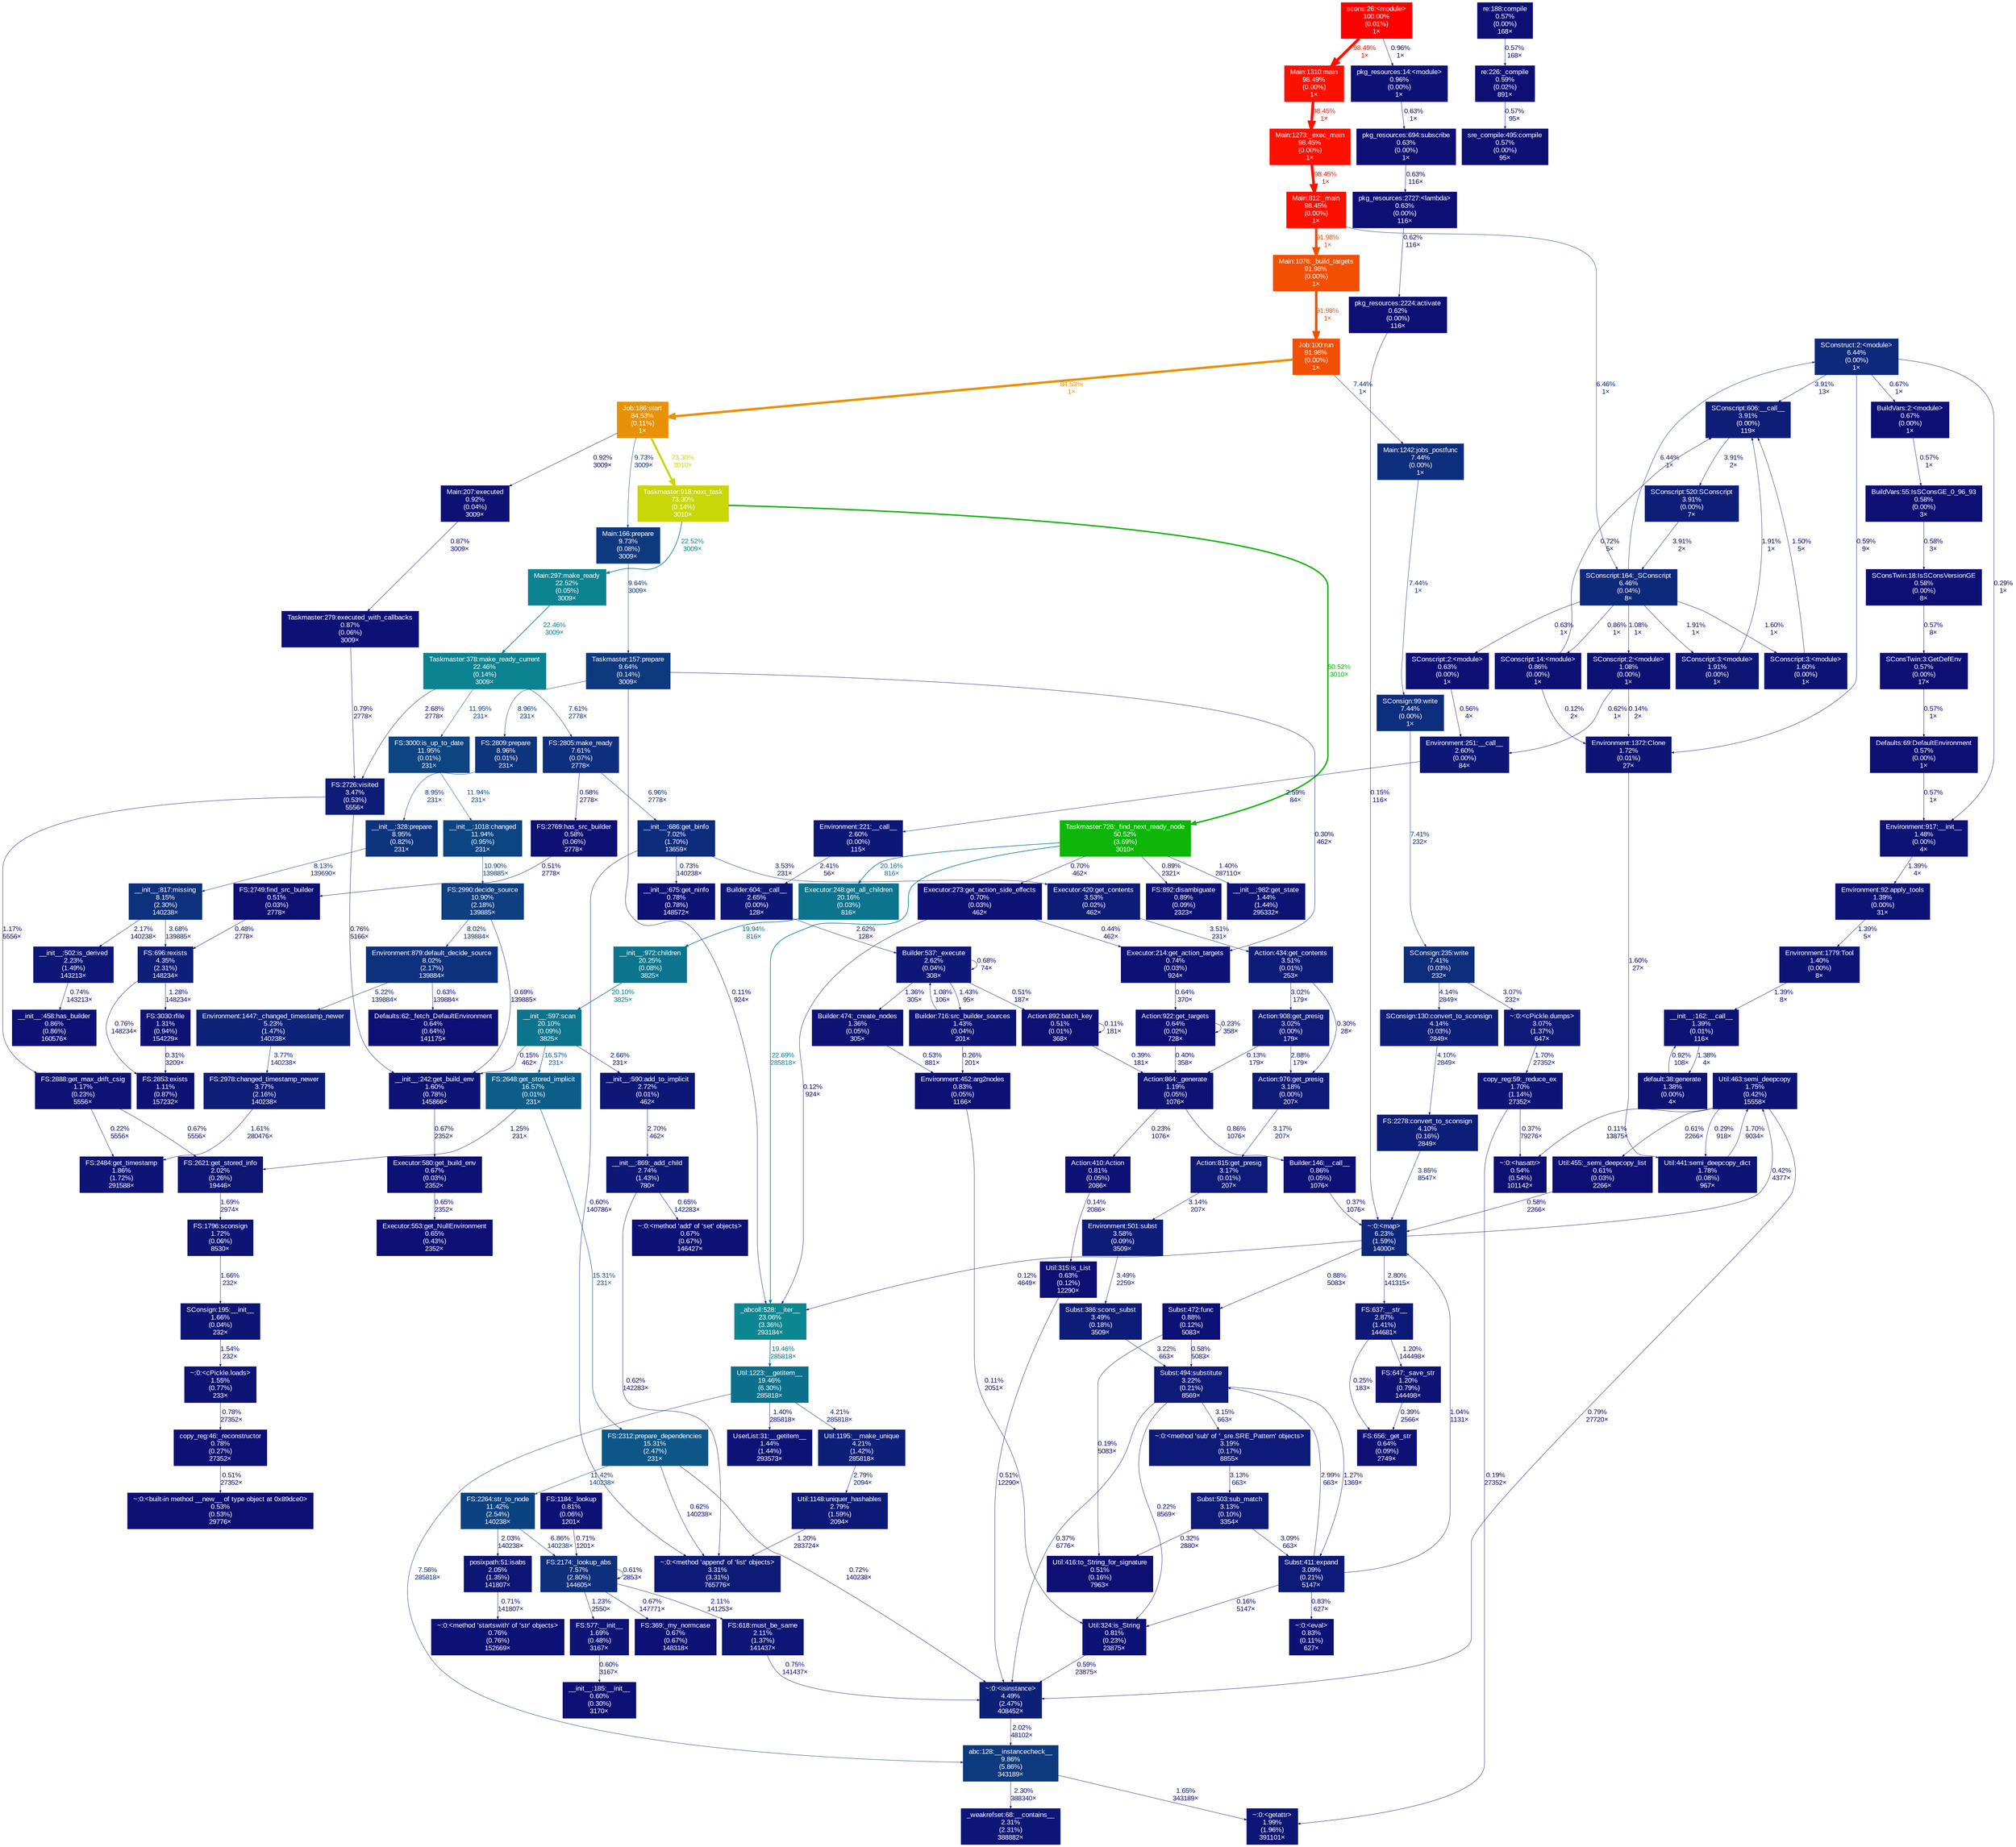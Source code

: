 digraph {
	graph [ranksep=0.25, fontname=Arial, nodesep=0.125];
	node [fontname=Arial, style=filled, height=0, width=0, shape=box, fontcolor=white];
	edge [fontname=Arial];
	0 [color="#0d2f7c", fontcolor="#ffffff", fontsize="10.00", label="FS:2174:_lookup_abs\n7.57%\n(2.80%)\n144605×"];
	0 -> 0 [color="#0d0f74", label="0.61%\n2853×", arrowsize="0.35", fontsize="10.00", fontcolor="#0d0f74", labeldistance="0.50", penwidth="0.50"];
	0 -> 335 [color="#0d1074", label="0.67%\n147771×", arrowsize="0.35", fontsize="10.00", fontcolor="#0d1074", labeldistance="0.50", penwidth="0.50"];
	0 -> 785 [color="#0d1274", label="1.23%\n2550×", arrowsize="0.35", fontsize="10.00", fontcolor="#0d1274", labeldistance="0.50", penwidth="0.50"];
	0 -> 414 [color="#0d1675", label="2.11%\n141253×", arrowsize="0.35", fontsize="10.00", fontcolor="#0d1675", labeldistance="0.50", penwidth="0.50"];
	1 [color="#0d1074", fontcolor="#ffffff", fontsize="10.00", label="FS:1184:_lookup\n0.81%\n(0.06%)\n1201×"];
	1 -> 0 [color="#0d1074", label="0.71%\n1201×", arrowsize="0.35", fontsize="10.00", fontcolor="#0d1074", labeldistance="0.50", penwidth="0.50"];
	2 [color="#0d4281", fontcolor="#ffffff", fontsize="10.00", label="FS:2264:str_to_node\n11.42%\n(2.54%)\n140238×"];
	2 -> 0 [color="#0d2b7c", label="6.86%\n140238×", arrowsize="0.35", fontsize="10.00", fontcolor="#0d2b7c", labeldistance="0.50", penwidth="0.50"];
	2 -> 1542 [color="#0d1575", label="2.03%\n140238×", arrowsize="0.35", fontsize="10.00", fontcolor="#0d1575", labeldistance="0.50", penwidth="0.50"];
	4 [color="#0db609", fontcolor="#ffffff", fontsize="10.00", label="Taskmaster:726:_find_next_ready_node\n50.52%\n(3.69%)\n3010×"];
	4 -> 291 [color="#0d1074", label="0.89%\n2321×", arrowsize="0.35", fontsize="10.00", fontcolor="#0d1074", labeldistance="0.50", penwidth="0.50"];
	4 -> 453 [color="#0d1074", label="0.70%\n462×", arrowsize="0.35", fontsize="10.00", fontcolor="#0d1074", labeldistance="0.50", penwidth="0.50"];
	4 -> 862 [color="#0d1375", label="1.40%\n287110×", arrowsize="0.35", fontsize="10.00", fontcolor="#0d1375", labeldistance="0.50", penwidth="0.50"];
	4 -> 891 [color="#0c748d", label="20.16%\n816×", arrowsize="0.45", fontsize="10.00", fontcolor="#0c748d", labeldistance="0.81", penwidth="0.81"];
	4 -> 922 [color="#0c8490", label="22.69%\n285818×", arrowsize="0.48", fontsize="10.00", fontcolor="#0c8490", labeldistance="0.91", penwidth="0.91"];
	14 [color="#0d0f73", fontcolor="#ffffff", fontsize="10.00", label="Action:892:batch_key\n0.51%\n(0.01%)\n368×"];
	14 -> 756 [color="#0d0e73", label="0.39%\n181×", arrowsize="0.35", fontsize="10.00", fontcolor="#0d0e73", labeldistance="0.50", penwidth="0.50"];
	14 -> 14 [color="#0d0d73", label="0.11%\n181×", arrowsize="0.35", fontsize="10.00", fontcolor="#0d0d73", labeldistance="0.50", penwidth="0.50"];
	15 [color="#0d1876", fontcolor="#ffffff", fontsize="10.00", label="Builder:537:_execute\n2.62%\n(0.04%)\n308×"];
	15 -> 14 [color="#0d0f73", label="0.51%\n187×", arrowsize="0.35", fontsize="10.00", fontcolor="#0d0f73", labeldistance="0.50", penwidth="0.50"];
	15 -> 15 [color="#0d1074", label="0.68%\n74×", arrowsize="0.35", fontsize="10.00", fontcolor="#0d1074", labeldistance="0.50", penwidth="0.50"];
	15 -> 17 [color="#0d1274", label="1.36%\n305×", arrowsize="0.35", fontsize="10.00", fontcolor="#0d1274", labeldistance="0.50", penwidth="0.50"];
	15 -> 207 [color="#0d1375", label="1.43%\n95×", arrowsize="0.35", fontsize="10.00", fontcolor="#0d1375", labeldistance="0.50", penwidth="0.50"];
	17 [color="#0d1274", fontcolor="#ffffff", fontsize="10.00", label="Builder:474:_create_nodes\n1.36%\n(0.05%)\n305×"];
	17 -> 221 [color="#0d0f73", label="0.53%\n881×", arrowsize="0.35", fontsize="10.00", fontcolor="#0d0f73", labeldistance="0.50", penwidth="0.50"];
	78 [color="#fd1000", fontcolor="#ffffff", fontsize="10.00", label="Main:812:_main\n98.45%\n(0.00%)\n1×"];
	78 -> 544 [color="#f34f02", label="91.98%\n1×", arrowsize="0.96", fontsize="10.00", fontcolor="#f34f02", labeldistance="3.68", penwidth="3.68"];
	78 -> 176 [color="#0d297b", label="6.46%\n1×", arrowsize="0.35", fontsize="10.00", fontcolor="#0d297b", labeldistance="0.50", penwidth="0.50"];
	95 [color="#0d1475", fontcolor="#ffffff", fontsize="10.00", label="Util:463:semi_deepcopy\n1.75%\n(0.42%)\n15558×"];
	95 -> 1348 [color="#0d0d73", label="0.11%\n13875×", arrowsize="0.35", fontsize="10.00", fontcolor="#0d0d73", labeldistance="0.50", penwidth="0.50"];
	95 -> 584 [color="#0d0f74", label="0.61%\n2266×", arrowsize="0.35", fontsize="10.00", fontcolor="#0d0f74", labeldistance="0.50", penwidth="0.50"];
	95 -> 1005 [color="#0d0e73", label="0.29%\n918×", arrowsize="0.35", fontsize="10.00", fontcolor="#0d0e73", labeldistance="0.50", penwidth="0.50"];
	95 -> 411 [color="#0d1074", label="0.79%\n27720×", arrowsize="0.35", fontsize="10.00", fontcolor="#0d1074", labeldistance="0.50", penwidth="0.50"];
	119 [color="#0d297b", fontcolor="#ffffff", fontsize="10.00", label="SConstruct:2:<module>\n6.44%\n(0.00%)\n1×"];
	119 -> 526 [color="#0d0f74", label="0.67%\n1×", arrowsize="0.35", fontsize="10.00", fontcolor="#0d0f74", labeldistance="0.50", penwidth="0.50"];
	119 -> 201 [color="#0d0f73", label="0.59%\n9×", arrowsize="0.35", fontsize="10.00", fontcolor="#0d0f73", labeldistance="0.50", penwidth="0.50"];
	119 -> 524 [color="#0d0e73", label="0.29%\n1×", arrowsize="0.35", fontsize="10.00", fontcolor="#0d0e73", labeldistance="0.50", penwidth="0.50"];
	119 -> 499 [color="#0d1d78", label="3.91%\n13×", arrowsize="0.35", fontsize="10.00", fontcolor="#0d1d78", labeldistance="0.50", penwidth="0.50"];
	122 [color="#fd1000", fontcolor="#ffffff", fontsize="10.00", label="Main:1310:main\n98.49%\n(0.00%)\n1×"];
	122 -> 436 [color="#fd1000", label="98.45%\n1×", arrowsize="0.99", fontsize="10.00", fontcolor="#fd1000", labeldistance="3.94", penwidth="3.94"];
	134 [color="#0d2c7c", fontcolor="#ffffff", fontsize="10.00", label="__init__:686:get_binfo\n7.02%\n(1.70%)\n13659×"];
	134 -> 333 [color="#0d1074", label="0.73%\n140238×", arrowsize="0.35", fontsize="10.00", fontcolor="#0d1074", labeldistance="0.50", penwidth="0.50"];
	134 -> 817 [color="#0d1c77", label="3.53%\n231×", arrowsize="0.35", fontsize="10.00", fontcolor="#0d1c77", labeldistance="0.50", penwidth="0.50"];
	134 -> 1620 [color="#0d0f74", label="0.60%\n140786×", arrowsize="0.35", fontsize="10.00", fontcolor="#0d0f74", labeldistance="0.50", penwidth="0.50"];
	136 [color="#0d0f73", fontcolor="#ffffff", fontsize="10.00", label="sre_compile:495:compile\n0.57%\n(0.00%)\n95×"];
	141 [color="#0d1375", fontcolor="#ffffff", fontsize="10.00", label="SConscript:3:<module>\n1.60%\n(0.00%)\n1×"];
	141 -> 499 [color="#0d1375", label="1.50%\n5×", arrowsize="0.35", fontsize="10.00", fontcolor="#0d1375", labeldistance="0.50", penwidth="0.50"];
	162 [color="#0d1d78", fontcolor="#ffffff", fontsize="10.00", label="SConscript:520:SConscript\n3.91%\n(0.00%)\n7×"];
	162 -> 176 [color="#0d1d78", label="3.91%\n2×", arrowsize="0.35", fontsize="10.00", fontcolor="#0d1d78", labeldistance="0.50", penwidth="0.50"];
	164 [color="#0d1375", fontcolor="#ffffff", fontsize="10.00", label="__init__:162:__call__\n1.39%\n(0.01%)\n116×"];
	164 -> 495 [color="#0d1275", label="1.38%\n4×", arrowsize="0.35", fontsize="10.00", fontcolor="#0d1275", labeldistance="0.50", penwidth="0.50"];
	176 [color="#0d297b", fontcolor="#ffffff", fontsize="10.00", label="SConscript:164:_SConscript\n6.46%\n(0.04%)\n8×"];
	176 -> 141 [color="#0d1375", label="1.60%\n1×", arrowsize="0.35", fontsize="10.00", fontcolor="#0d1375", labeldistance="0.50", penwidth="0.50"];
	176 -> 278 [color="#0d1174", label="1.08%\n1×", arrowsize="0.35", fontsize="10.00", fontcolor="#0d1174", labeldistance="0.50", penwidth="0.50"];
	176 -> 502 [color="#0d1074", label="0.86%\n1×", arrowsize="0.35", fontsize="10.00", fontcolor="#0d1074", labeldistance="0.50", penwidth="0.50"];
	176 -> 508 [color="#0d1575", label="1.91%\n1×", arrowsize="0.35", fontsize="10.00", fontcolor="#0d1575", labeldistance="0.50", penwidth="0.50"];
	176 -> 119 [color="#0d297b", label="6.44%\n1×", arrowsize="0.35", fontsize="10.00", fontcolor="#0d297b", labeldistance="0.50", penwidth="0.50"];
	176 -> 506 [color="#0d0f74", label="0.63%\n1×", arrowsize="0.35", fontsize="10.00", fontcolor="#0d0f74", labeldistance="0.50", penwidth="0.50"];
	189 [color="#0d1074", fontcolor="#ffffff", fontsize="10.00", label="__init__:458:has_builder\n0.86%\n(0.86%)\n160576×"];
	192 [color="#0c8390", fontcolor="#ffffff", fontsize="10.00", label="Taskmaster:378:make_ready_current\n22.46%\n(0.14%)\n3009×"];
	192 -> 193 [color="#0d1876", label="2.68%\n2778×", arrowsize="0.35", fontsize="10.00", fontcolor="#0d1876", labeldistance="0.50", penwidth="0.50"];
	192 -> 803 [color="#0d2f7d", label="7.61%\n2778×", arrowsize="0.35", fontsize="10.00", fontcolor="#0d2f7d", labeldistance="0.50", penwidth="0.50"];
	192 -> 916 [color="#0d4582", label="11.95%\n231×", arrowsize="0.35", fontsize="10.00", fontcolor="#0d4582", labeldistance="0.50", penwidth="0.50"];
	193 [color="#0d1c77", fontcolor="#ffffff", fontsize="10.00", label="FS:2726:visited\n3.47%\n(0.53%)\n5556×"];
	193 -> 680 [color="#0d1274", label="1.17%\n5556×", arrowsize="0.35", fontsize="10.00", fontcolor="#0d1274", labeldistance="0.50", penwidth="0.50"];
	193 -> 242 [color="#0d1074", label="0.76%\n5166×", arrowsize="0.35", fontsize="10.00", fontcolor="#0d1074", labeldistance="0.50", penwidth="0.50"];
	194 [color="#0c748d", fontcolor="#ffffff", fontsize="10.00", label="__init__:597:scan\n20.10%\n(0.09%)\n3825×"];
	194 -> 929 [color="#0d1876", label="2.66%\n231×", arrowsize="0.35", fontsize="10.00", fontcolor="#0d1876", labeldistance="0.50", penwidth="0.50"];
	194 -> 242 [color="#0d0d73", label="0.15%\n462×", arrowsize="0.35", fontsize="10.00", fontcolor="#0d0d73", labeldistance="0.50", penwidth="0.50"];
	194 -> 734 [color="#0c5e88", label="16.57%\n231×", arrowsize="0.41", fontsize="10.00", fontcolor="#0c5e88", labeldistance="0.66", penwidth="0.66"];
	195 [color="#0d1676", fontcolor="#ffffff", fontsize="10.00", label="__init__:502:is_derived\n2.23%\n(1.49%)\n143213×"];
	195 -> 189 [color="#0d1074", label="0.74%\n143213×", arrowsize="0.35", fontsize="10.00", fontcolor="#0d1074", labeldistance="0.50", penwidth="0.50"];
	196 [color="#0d4582", fontcolor="#ffffff", fontsize="10.00", label="__init__:1018:changed\n11.94%\n(0.95%)\n231×"];
	196 -> 280 [color="#0d3f81", label="10.90%\n139885×", arrowsize="0.35", fontsize="10.00", fontcolor="#0d3f81", labeldistance="0.50", penwidth="0.50"];
	197 [color="#0d1174", fontcolor="#ffffff", fontsize="10.00", label="Main:207:executed\n0.92%\n(0.04%)\n3009×"];
	197 -> 814 [color="#0d1074", label="0.87%\n3009×", arrowsize="0.35", fontsize="10.00", fontcolor="#0d1074", labeldistance="0.50", penwidth="0.50"];
	201 [color="#0d1475", fontcolor="#ffffff", fontsize="10.00", label="Environment:1372:Clone\n1.72%\n(0.01%)\n27×"];
	201 -> 1005 [color="#0d1375", label="1.60%\n27×", arrowsize="0.35", fontsize="10.00", fontcolor="#0d1375", labeldistance="0.50", penwidth="0.50"];
	207 [color="#0d1375", fontcolor="#ffffff", fontsize="10.00", label="Builder:716:src_builder_sources\n1.43%\n(0.04%)\n201×"];
	207 -> 221 [color="#0d0e73", label="0.26%\n201×", arrowsize="0.35", fontsize="10.00", fontcolor="#0d0e73", labeldistance="0.50", penwidth="0.50"];
	207 -> 15 [color="#0d1174", label="1.08%\n106×", arrowsize="0.35", fontsize="10.00", fontcolor="#0d1174", labeldistance="0.50", penwidth="0.50"];
	208 [color="#0c758d", fontcolor="#ffffff", fontsize="10.00", label="__init__:972:children\n20.25%\n(0.08%)\n3825×"];
	208 -> 194 [color="#0c748d", label="20.10%\n3825×", arrowsize="0.45", fontsize="10.00", fontcolor="#0c748d", labeldistance="0.80", penwidth="0.80"];
	211 [color="#0d287b", fontcolor="#ffffff", fontsize="10.00", label="~:0:<map>\n6.23%\n(1.59%)\n14000×"];
	211 -> 922 [color="#0d0d73", label="0.12%\n4649×", arrowsize="0.35", fontsize="10.00", fontcolor="#0d0d73", labeldistance="0.50", penwidth="0.50"];
	211 -> 1178 [color="#0d1074", label="0.88%\n5083×", arrowsize="0.35", fontsize="10.00", fontcolor="#0d1074", labeldistance="0.50", penwidth="0.50"];
	211 -> 95 [color="#0d0e73", label="0.42%\n4377×", arrowsize="0.35", fontsize="10.00", fontcolor="#0d0e73", labeldistance="0.50", penwidth="0.50"];
	211 -> 608 [color="#0d1976", label="2.80%\n141315×", arrowsize="0.35", fontsize="10.00", fontcolor="#0d1976", labeldistance="0.50", penwidth="0.50"];
	221 [color="#0d1074", fontcolor="#ffffff", fontsize="10.00", label="Environment:452:arg2nodes\n0.83%\n(0.05%)\n1166×"];
	221 -> 421 [color="#0d0d73", label="0.11%\n2051×", arrowsize="0.35", fontsize="10.00", fontcolor="#0d0d73", labeldistance="0.50", penwidth="0.50"];
	234 [color="#0d1c77", fontcolor="#ffffff", fontsize="10.00", label="Environment:501:subst\n3.58%\n(0.09%)\n3509×"];
	234 -> 273 [color="#0d1c77", label="3.49%\n2259×", arrowsize="0.35", fontsize="10.00", fontcolor="#0d1c77", labeldistance="0.50", penwidth="0.50"];
	238 [color="#0d1174", fontcolor="#ffffff", fontsize="10.00", label="pkg_resources:14:<module>\n0.96%\n(0.00%)\n1×"];
	238 -> 480 [color="#0d0f74", label="0.63%\n1×", arrowsize="0.35", fontsize="10.00", fontcolor="#0d0f74", labeldistance="0.50", penwidth="0.50"];
	241 [color="#c9d706", fontcolor="#ffffff", fontsize="10.00", label="Taskmaster:918:next_task\n73.30%\n(0.14%)\n3010×"];
	241 -> 4 [color="#0db609", label="50.52%\n3010×", arrowsize="0.71", fontsize="10.00", fontcolor="#0db609", labeldistance="2.02", penwidth="2.02"];
	241 -> 1485 [color="#0c8390", label="22.52%\n3009×", arrowsize="0.47", fontsize="10.00", fontcolor="#0c8390", labeldistance="0.90", penwidth="0.90"];
	242 [color="#0d1375", fontcolor="#ffffff", fontsize="10.00", label="__init__:242:get_build_env\n1.60%\n(0.78%)\n145866×"];
	242 -> 787 [color="#0d1074", label="0.67%\n2352×", arrowsize="0.35", fontsize="10.00", fontcolor="#0d1074", labeldistance="0.50", penwidth="0.50"];
	243 [color="#0d397f", fontcolor="#ffffff", fontsize="10.00", label="Taskmaster:157:prepare\n9.64%\n(0.14%)\n3009×"];
	243 -> 842 [color="#0d357e", label="8.96%\n231×", arrowsize="0.35", fontsize="10.00", fontcolor="#0d357e", labeldistance="0.50", penwidth="0.50"];
	243 -> 976 [color="#0d0e73", label="0.30%\n462×", arrowsize="0.35", fontsize="10.00", fontcolor="#0d0e73", labeldistance="0.50", penwidth="0.50"];
	243 -> 922 [color="#0d0d73", label="0.11%\n924×", arrowsize="0.35", fontsize="10.00", fontcolor="#0d0d73", labeldistance="0.50", penwidth="0.50"];
	249 [color="#0d1c77", fontcolor="#ffffff", fontsize="10.00", label="Action:434:get_contents\n3.51%\n(0.01%)\n253×"];
	249 -> 845 [color="#0d1a77", label="3.02%\n179×", arrowsize="0.35", fontsize="10.00", fontcolor="#0d1a77", labeldistance="0.50", penwidth="0.50"];
	249 -> 1159 [color="#0d0e73", label="0.30%\n28×", arrowsize="0.35", fontsize="10.00", fontcolor="#0d0e73", labeldistance="0.50", penwidth="0.50"];
	273 [color="#0d1c77", fontcolor="#ffffff", fontsize="10.00", label="Subst:386:scons_subst\n3.49%\n(0.18%)\n3509×"];
	273 -> 437 [color="#0d1a77", label="3.22%\n663×", arrowsize="0.35", fontsize="10.00", fontcolor="#0d1a77", labeldistance="0.50", penwidth="0.50"];
	278 [color="#0d1174", fontcolor="#ffffff", fontsize="10.00", label="SConscript:2:<module>\n1.08%\n(0.00%)\n1×"];
	278 -> 201 [color="#0d0d73", label="0.14%\n2×", arrowsize="0.35", fontsize="10.00", fontcolor="#0d0d73", labeldistance="0.50", penwidth="0.50"];
	278 -> 758 [color="#0d0f74", label="0.62%\n1×", arrowsize="0.35", fontsize="10.00", fontcolor="#0d0f74", labeldistance="0.50", penwidth="0.50"];
	280 [color="#0d3f81", fontcolor="#ffffff", fontsize="10.00", label="FS:2990:decide_source\n10.90%\n(2.18%)\n139885×"];
	280 -> 242 [color="#0d1074", label="0.69%\n139885×", arrowsize="0.35", fontsize="10.00", fontcolor="#0d1074", labeldistance="0.50", penwidth="0.50"];
	280 -> 1466 [color="#0d317d", label="8.02%\n139884×", arrowsize="0.35", fontsize="10.00", fontcolor="#0d317d", labeldistance="0.50", penwidth="0.50"];
	282 [color="#ff0000", fontcolor="#ffffff", fontsize="10.00", label="scons:26:<module>\n100.00%\n(0.01%)\n1×"];
	282 -> 238 [color="#0d1174", label="0.96%\n1×", arrowsize="0.35", fontsize="10.00", fontcolor="#0d1174", labeldistance="0.50", penwidth="0.50"];
	282 -> 122 [color="#fd1000", label="98.49%\n1×", arrowsize="0.99", fontsize="10.00", fontcolor="#fd1000", labeldistance="3.94", penwidth="3.94"];
	291 [color="#0d1074", fontcolor="#ffffff", fontsize="10.00", label="FS:892:disambiguate\n0.89%\n(0.09%)\n2323×"];
	307 [color="#0d0f74", fontcolor="#ffffff", fontsize="10.00", label="__init__:185:__init__\n0.60%\n(0.30%)\n3170×"];
	317 [color="#0d0f73", fontcolor="#ffffff", fontsize="10.00", label="Util:416:to_String_for_signature\n0.51%\n(0.16%)\n7963×"];
	320 [color="#e89104", fontcolor="#ffffff", fontsize="10.00", label="Job:186:start\n84.53%\n(0.11%)\n1×"];
	320 -> 197 [color="#0d1174", label="0.92%\n3009×", arrowsize="0.35", fontsize="10.00", fontcolor="#0d1174", labeldistance="0.50", penwidth="0.50"];
	320 -> 1384 [color="#0d397f", label="9.73%\n3009×", arrowsize="0.35", fontsize="10.00", fontcolor="#0d397f", labeldistance="0.50", penwidth="0.50"];
	320 -> 241 [color="#c9d706", label="73.30%\n3010×", arrowsize="0.86", fontsize="10.00", fontcolor="#c9d706", labeldistance="2.93", penwidth="2.93"];
	333 [color="#0d1074", fontcolor="#ffffff", fontsize="10.00", label="__init__:675:get_ninfo\n0.78%\n(0.78%)\n148572×"];
	335 [color="#0d1074", fontcolor="#ffffff", fontsize="10.00", label="FS:369:_my_normcase\n0.67%\n(0.67%)\n148318×"];
	336 [color="#0d1274", fontcolor="#ffffff", fontsize="10.00", label="FS:3030:rfile\n1.31%\n(0.94%)\n154229×"];
	336 -> 1098 [color="#0d0e73", label="0.31%\n3209×", arrowsize="0.35", fontsize="10.00", fontcolor="#0d0e73", labeldistance="0.50", penwidth="0.50"];
	388 [color="#0d1375", fontcolor="#ffffff", fontsize="10.00", label="Environment:1779:Tool\n1.40%\n(0.00%)\n8×"];
	388 -> 164 [color="#0d1375", label="1.39%\n8×", arrowsize="0.35", fontsize="10.00", fontcolor="#0d1375", labeldistance="0.50", penwidth="0.50"];
	390 [color="#0d1375", fontcolor="#ffffff", fontsize="10.00", label="Environment:92:apply_tools\n1.39%\n(0.00%)\n31×"];
	390 -> 388 [color="#0d1375", label="1.39%\n5×", arrowsize="0.35", fontsize="10.00", fontcolor="#0d1375", labeldistance="0.50", penwidth="0.50"];
	411 [color="#0d2078", fontcolor="#ffffff", fontsize="10.00", label="~:0:<isinstance>\n4.49%\n(2.47%)\n408452×"];
	411 -> 621 [color="#0d1575", label="2.02%\n48102×", arrowsize="0.35", fontsize="10.00", fontcolor="#0d1575", labeldistance="0.50", penwidth="0.50"];
	414 [color="#0d1675", fontcolor="#ffffff", fontsize="10.00", label="FS:618:must_be_same\n2.11%\n(1.37%)\n141437×"];
	414 -> 411 [color="#0d1074", label="0.75%\n141437×", arrowsize="0.35", fontsize="10.00", fontcolor="#0d1074", labeldistance="0.50", penwidth="0.50"];
	417 [color="#0d0f74", fontcolor="#ffffff", fontsize="10.00", label="Util:315:is_List\n0.63%\n(0.12%)\n12290×"];
	417 -> 411 [color="#0d0f73", label="0.51%\n12290×", arrowsize="0.35", fontsize="10.00", fontcolor="#0d0f73", labeldistance="0.50", penwidth="0.50"];
	421 [color="#0d1074", fontcolor="#ffffff", fontsize="10.00", label="Util:324:is_String\n0.81%\n(0.23%)\n23875×"];
	421 -> 411 [color="#0d0f73", label="0.59%\n23875×", arrowsize="0.35", fontsize="10.00", fontcolor="#0d0f73", labeldistance="0.50", penwidth="0.50"];
	426 [color="#0d0f74", fontcolor="#ffffff", fontsize="10.00", label="re:226:_compile\n0.59%\n(0.02%)\n891×"];
	426 -> 136 [color="#0d0f73", label="0.57%\n95×", arrowsize="0.35", fontsize="10.00", fontcolor="#0d0f73", labeldistance="0.50", penwidth="0.50"];
	435 [color="#0d1475", fontcolor="#ffffff", fontsize="10.00", label="SConsign:195:__init__\n1.66%\n(0.04%)\n232×"];
	435 -> 1283 [color="#0d1375", label="1.54%\n232×", arrowsize="0.35", fontsize="10.00", fontcolor="#0d1375", labeldistance="0.50", penwidth="0.50"];
	436 [color="#fd1000", fontcolor="#ffffff", fontsize="10.00", label="Main:1273:_exec_main\n98.45%\n(0.00%)\n1×"];
	436 -> 78 [color="#fd1000", label="98.45%\n1×", arrowsize="0.99", fontsize="10.00", fontcolor="#fd1000", labeldistance="3.94", penwidth="3.94"];
	437 [color="#0d1a77", fontcolor="#ffffff", fontsize="10.00", label="Subst:494:substitute\n3.22%\n(0.21%)\n8569×"];
	437 -> 576 [color="#0d1274", label="1.27%\n1369×", arrowsize="0.35", fontsize="10.00", fontcolor="#0d1274", labeldistance="0.50", penwidth="0.50"];
	437 -> 411 [color="#0d0e73", label="0.37%\n6776×", arrowsize="0.35", fontsize="10.00", fontcolor="#0d0e73", labeldistance="0.50", penwidth="0.50"];
	437 -> 1163 [color="#0d1a77", label="3.15%\n663×", arrowsize="0.35", fontsize="10.00", fontcolor="#0d1a77", labeldistance="0.50", penwidth="0.50"];
	437 -> 421 [color="#0d0e73", label="0.22%\n8569×", arrowsize="0.35", fontsize="10.00", fontcolor="#0d0e73", labeldistance="0.50", penwidth="0.50"];
	440 [color="#0c5787", fontcolor="#ffffff", fontsize="10.00", label="FS:2312:prepare_dependencies\n15.31%\n(2.47%)\n231×"];
	440 -> 2 [color="#0d4281", label="11.42%\n140238×", arrowsize="0.35", fontsize="10.00", fontcolor="#0d4281", labeldistance="0.50", penwidth="0.50"];
	440 -> 1620 [color="#0d0f74", label="0.62%\n140238×", arrowsize="0.35", fontsize="10.00", fontcolor="#0d0f74", labeldistance="0.50", penwidth="0.50"];
	440 -> 411 [color="#0d1074", label="0.72%\n140238×", arrowsize="0.35", fontsize="10.00", fontcolor="#0d1074", labeldistance="0.50", penwidth="0.50"];
	446 [color="#0d1575", fontcolor="#ffffff", fontsize="10.00", label="FS:2621:get_stored_info\n2.02%\n(0.26%)\n19446×"];
	446 -> 1287 [color="#0d1475", label="1.69%\n2974×", arrowsize="0.35", fontsize="10.00", fontcolor="#0d1475", labeldistance="0.50", penwidth="0.50"];
	452 [color="#0d1575", fontcolor="#ffffff", fontsize="10.00", label="~:0:<getattr>\n1.99%\n(1.96%)\n391101×"];
	453 [color="#0d1074", fontcolor="#ffffff", fontsize="10.00", label="Executor:273:get_action_side_effects\n0.70%\n(0.03%)\n462×"];
	453 -> 976 [color="#0d0f73", label="0.44%\n462×", arrowsize="0.35", fontsize="10.00", fontcolor="#0d0f73", labeldistance="0.50", penwidth="0.50"];
	453 -> 922 [color="#0d0d73", label="0.12%\n924×", arrowsize="0.35", fontsize="10.00", fontcolor="#0d0d73", labeldistance="0.50", penwidth="0.50"];
	480 [color="#0d0f74", fontcolor="#ffffff", fontsize="10.00", label="pkg_resources:694:subscribe\n0.63%\n(0.00%)\n1×"];
	480 -> 1041 [color="#0d0f74", label="0.63%\n116×", arrowsize="0.35", fontsize="10.00", fontcolor="#0d0f74", labeldistance="0.50", penwidth="0.50"];
	489 [color="#0d1a77", fontcolor="#ffffff", fontsize="10.00", label="Action:815:get_presig\n3.17%\n(0.01%)\n207×"];
	489 -> 234 [color="#0d1a77", label="3.14%\n207×", arrowsize="0.35", fontsize="10.00", fontcolor="#0d1a77", labeldistance="0.50", penwidth="0.50"];
	495 [color="#0d1275", fontcolor="#ffffff", fontsize="10.00", label="default:38:generate\n1.38%\n(0.00%)\n4×"];
	495 -> 164 [color="#0d1174", label="0.92%\n108×", arrowsize="0.35", fontsize="10.00", fontcolor="#0d1174", labeldistance="0.50", penwidth="0.50"];
	499 [color="#0d1d78", fontcolor="#ffffff", fontsize="10.00", label="SConscript:606:__call__\n3.91%\n(0.00%)\n119×"];
	499 -> 162 [color="#0d1d78", label="3.91%\n2×", arrowsize="0.35", fontsize="10.00", fontcolor="#0d1d78", labeldistance="0.50", penwidth="0.50"];
	502 [color="#0d1074", fontcolor="#ffffff", fontsize="10.00", label="SConscript:14:<module>\n0.86%\n(0.00%)\n1×"];
	502 -> 201 [color="#0d0d73", label="0.12%\n2×", arrowsize="0.35", fontsize="10.00", fontcolor="#0d0d73", labeldistance="0.50", penwidth="0.50"];
	502 -> 499 [color="#0d1074", label="0.72%\n5×", arrowsize="0.35", fontsize="10.00", fontcolor="#0d1074", labeldistance="0.50", penwidth="0.50"];
	506 [color="#0d0f74", fontcolor="#ffffff", fontsize="10.00", label="SConscript:2:<module>\n0.63%\n(0.00%)\n1×"];
	506 -> 758 [color="#0d0f73", label="0.56%\n4×", arrowsize="0.35", fontsize="10.00", fontcolor="#0d0f73", labeldistance="0.50", penwidth="0.50"];
	508 [color="#0d1575", fontcolor="#ffffff", fontsize="10.00", label="SConscript:3:<module>\n1.91%\n(0.00%)\n1×"];
	508 -> 499 [color="#0d1575", label="1.91%\n1×", arrowsize="0.35", fontsize="10.00", fontcolor="#0d1575", labeldistance="0.50", penwidth="0.50"];
	524 [color="#0d1375", fontcolor="#ffffff", fontsize="10.00", label="Environment:917:__init__\n1.48%\n(0.00%)\n4×"];
	524 -> 390 [color="#0d1375", label="1.39%\n4×", arrowsize="0.35", fontsize="10.00", fontcolor="#0d1375", labeldistance="0.50", penwidth="0.50"];
	526 [color="#0d0f74", fontcolor="#ffffff", fontsize="10.00", label="BuildVars:2:<module>\n0.67%\n(0.00%)\n1×"];
	526 -> 949 [color="#0d0f73", label="0.57%\n1×", arrowsize="0.35", fontsize="10.00", fontcolor="#0d0f73", labeldistance="0.50", penwidth="0.50"];
	544 [color="#f34f02", fontcolor="#ffffff", fontsize="10.00", label="Main:1076:_build_targets\n91.98%\n(0.00%)\n1×"];
	544 -> 1033 [color="#f34f02", label="91.98%\n1×", arrowsize="0.96", fontsize="10.00", fontcolor="#f34f02", labeldistance="3.68", penwidth="3.68"];
	551 [color="#0d0f74", fontcolor="#ffffff", fontsize="10.00", label="FS:656:_get_str\n0.64%\n(0.09%)\n2749×"];
	552 [color="#0d317d", fontcolor="#ffffff", fontsize="10.00", label="__init__:817:missing\n8.15%\n(2.30%)\n140238×"];
	552 -> 1025 [color="#0d1c77", label="3.68%\n139885×", arrowsize="0.35", fontsize="10.00", fontcolor="#0d1c77", labeldistance="0.50", penwidth="0.50"];
	552 -> 195 [color="#0d1676", label="2.17%\n140238×", arrowsize="0.35", fontsize="10.00", fontcolor="#0d1676", labeldistance="0.50", penwidth="0.50"];
	575 [color="#0d1e78", fontcolor="#ffffff", fontsize="10.00", label="FS:2278:convert_to_sconsign\n4.10%\n(0.16%)\n2849×"];
	575 -> 211 [color="#0d1d78", label="3.85%\n8547×", arrowsize="0.35", fontsize="10.00", fontcolor="#0d1d78", labeldistance="0.50", penwidth="0.50"];
	576 [color="#0d1a77", fontcolor="#ffffff", fontsize="10.00", label="Subst:411:expand\n3.09%\n(0.21%)\n5147×"];
	576 -> 421 [color="#0d0d73", label="0.16%\n5147×", arrowsize="0.35", fontsize="10.00", fontcolor="#0d0d73", labeldistance="0.50", penwidth="0.50"];
	576 -> 1419 [color="#0d1074", label="0.83%\n627×", arrowsize="0.35", fontsize="10.00", fontcolor="#0d1074", labeldistance="0.50", penwidth="0.50"];
	576 -> 211 [color="#0d1174", label="1.04%\n1131×", arrowsize="0.35", fontsize="10.00", fontcolor="#0d1174", labeldistance="0.50", penwidth="0.50"];
	576 -> 437 [color="#0d1977", label="2.99%\n663×", arrowsize="0.35", fontsize="10.00", fontcolor="#0d1977", labeldistance="0.50", penwidth="0.50"];
	578 [color="#0d0f74", fontcolor="#ffffff", fontsize="10.00", label="pkg_resources:2224:activate\n0.62%\n(0.00%)\n116×"];
	578 -> 211 [color="#0d0d73", label="0.15%\n116×", arrowsize="0.35", fontsize="10.00", fontcolor="#0d0d73", labeldistance="0.50", penwidth="0.50"];
	584 [color="#0d0f74", fontcolor="#ffffff", fontsize="10.00", label="Util:455:_semi_deepcopy_list\n0.61%\n(0.03%)\n2266×"];
	584 -> 211 [color="#0d0f73", label="0.58%\n2266×", arrowsize="0.35", fontsize="10.00", fontcolor="#0d0f73", labeldistance="0.50", penwidth="0.50"];
	585 [color="#0d1074", fontcolor="#ffffff", fontsize="10.00", label="Builder:146:__call__\n0.86%\n(0.05%)\n1076×"];
	585 -> 211 [color="#0d0e73", label="0.37%\n1076×", arrowsize="0.35", fontsize="10.00", fontcolor="#0d0e73", labeldistance="0.50", penwidth="0.50"];
	608 [color="#0d1976", fontcolor="#ffffff", fontsize="10.00", label="FS:637:__str__\n2.87%\n(1.41%)\n144681×"];
	608 -> 809 [color="#0d1274", label="1.20%\n144498×", arrowsize="0.35", fontsize="10.00", fontcolor="#0d1274", labeldistance="0.50", penwidth="0.50"];
	608 -> 551 [color="#0d0e73", label="0.25%\n183×", arrowsize="0.35", fontsize="10.00", fontcolor="#0d0e73", labeldistance="0.50", penwidth="0.50"];
	610 [color="#0d1e78", fontcolor="#ffffff", fontsize="10.00", label="SConsign:130:convert_to_sconsign\n4.14%\n(0.03%)\n2849×"];
	610 -> 575 [color="#0d1e78", label="4.10%\n2849×", arrowsize="0.35", fontsize="10.00", fontcolor="#0d1e78", labeldistance="0.50", penwidth="0.50"];
	611 [color="#0d2e7c", fontcolor="#ffffff", fontsize="10.00", label="SConsign:235:write\n7.41%\n(0.03%)\n232×"];
	611 -> 610 [color="#0d1e78", label="4.14%\n2849×", arrowsize="0.35", fontsize="10.00", fontcolor="#0d1e78", labeldistance="0.50", penwidth="0.50"];
	611 -> 1300 [color="#0d1a77", label="3.07%\n232×", arrowsize="0.35", fontsize="10.00", fontcolor="#0d1a77", labeldistance="0.50", penwidth="0.50"];
	617 [color="#0d1475", fontcolor="#ffffff", fontsize="10.00", label="copy_reg:59:_reduce_ex\n1.70%\n(1.14%)\n27352×"];
	617 -> 1348 [color="#0d0e73", label="0.37%\n79276×", arrowsize="0.35", fontsize="10.00", fontcolor="#0d0e73", labeldistance="0.50", penwidth="0.50"];
	617 -> 452 [color="#0d0e73", label="0.19%\n27352×", arrowsize="0.35", fontsize="10.00", fontcolor="#0d0e73", labeldistance="0.50", penwidth="0.50"];
	621 [color="#0d3a7f", fontcolor="#ffffff", fontsize="10.00", label="abc:128:__instancecheck__\n9.86%\n(5.86%)\n343189×"];
	621 -> 1666 [color="#0d1676", label="2.30%\n388340×", arrowsize="0.35", fontsize="10.00", fontcolor="#0d1676", labeldistance="0.50", penwidth="0.50"];
	621 -> 452 [color="#0d1475", label="1.65%\n343189×", arrowsize="0.35", fontsize="10.00", fontcolor="#0d1475", labeldistance="0.50", penwidth="0.50"];
	636 [color="#0d2e7c", fontcolor="#ffffff", fontsize="10.00", label="SConsign:99:write\n7.44%\n(0.00%)\n1×"];
	636 -> 611 [color="#0d2e7c", label="7.41%\n232×", arrowsize="0.35", fontsize="10.00", fontcolor="#0d2e7c", labeldistance="0.50", penwidth="0.50"];
	680 [color="#0d1274", fontcolor="#ffffff", fontsize="10.00", label="FS:2888:get_max_drift_csig\n1.17%\n(0.23%)\n5556×"];
	680 -> 1024 [color="#0d0e73", label="0.22%\n5556×", arrowsize="0.35", fontsize="10.00", fontcolor="#0d0e73", labeldistance="0.50", penwidth="0.50"];
	680 -> 446 [color="#0d1074", label="0.67%\n5556×", arrowsize="0.35", fontsize="10.00", fontcolor="#0d1074", labeldistance="0.50", penwidth="0.50"];
	697 [color="#0d1074", fontcolor="#ffffff", fontsize="10.00", label="Action:410:Action\n0.81%\n(0.05%)\n2086×"];
	697 -> 417 [color="#0d0d73", label="0.14%\n2086×", arrowsize="0.35", fontsize="10.00", fontcolor="#0d0d73", labeldistance="0.50", penwidth="0.50"];
	734 [color="#0c5e88", fontcolor="#ffffff", fontsize="10.00", label="FS:2648:get_stored_implicit\n16.57%\n(0.01%)\n231×"];
	734 -> 440 [color="#0c5787", label="15.31%\n231×", arrowsize="0.39", fontsize="10.00", fontcolor="#0c5787", labeldistance="0.61", penwidth="0.61"];
	734 -> 446 [color="#0d1274", label="1.25%\n231×", arrowsize="0.35", fontsize="10.00", fontcolor="#0d1274", labeldistance="0.50", penwidth="0.50"];
	750 [color="#0d1a77", fontcolor="#ffffff", fontsize="10.00", label="Subst:503:sub_match\n3.13%\n(0.10%)\n3354×"];
	750 -> 576 [color="#0d1a77", label="3.09%\n663×", arrowsize="0.35", fontsize="10.00", fontcolor="#0d1a77", labeldistance="0.50", penwidth="0.50"];
	750 -> 317 [color="#0d0e73", label="0.32%\n2880×", arrowsize="0.35", fontsize="10.00", fontcolor="#0d0e73", labeldistance="0.50", penwidth="0.50"];
	752 [color="#0d1876", fontcolor="#ffffff", fontsize="10.00", label="Builder:604:__call__\n2.65%\n(0.00%)\n128×"];
	752 -> 15 [color="#0d1876", label="2.62%\n128×", arrowsize="0.35", fontsize="10.00", fontcolor="#0d1876", labeldistance="0.50", penwidth="0.50"];
	756 [color="#0d1274", fontcolor="#ffffff", fontsize="10.00", label="Action:864:_generate\n1.19%\n(0.05%)\n1076×"];
	756 -> 697 [color="#0d0e73", label="0.23%\n1076×", arrowsize="0.35", fontsize="10.00", fontcolor="#0d0e73", labeldistance="0.50", penwidth="0.50"];
	756 -> 585 [color="#0d1074", label="0.86%\n1076×", arrowsize="0.35", fontsize="10.00", fontcolor="#0d1074", labeldistance="0.50", penwidth="0.50"];
	758 [color="#0d1876", fontcolor="#ffffff", fontsize="10.00", label="Environment:251:__call__\n2.60%\n(0.00%)\n84×"];
	758 -> 772 [color="#0d1876", label="2.59%\n84×", arrowsize="0.35", fontsize="10.00", fontcolor="#0d1876", labeldistance="0.50", penwidth="0.50"];
	763 [color="#0d1976", fontcolor="#ffffff", fontsize="10.00", label="Util:1148:uniquer_hashables\n2.79%\n(1.59%)\n2094×"];
	763 -> 1620 [color="#0d1274", label="1.20%\n283724×", arrowsize="0.35", fontsize="10.00", fontcolor="#0d1274", labeldistance="0.50", penwidth="0.50"];
	764 [color="#0d1f78", fontcolor="#ffffff", fontsize="10.00", label="Util:1195:__make_unique\n4.21%\n(1.42%)\n285818×"];
	764 -> 763 [color="#0d1976", label="2.79%\n2094×", arrowsize="0.35", fontsize="10.00", fontcolor="#0d1976", labeldistance="0.50", penwidth="0.50"];
	772 [color="#0d1876", fontcolor="#ffffff", fontsize="10.00", label="Environment:221:__call__\n2.60%\n(0.00%)\n115×"];
	772 -> 752 [color="#0d1776", label="2.41%\n56×", arrowsize="0.35", fontsize="10.00", fontcolor="#0d1776", labeldistance="0.50", penwidth="0.50"];
	781 [color="#0d0f73", fontcolor="#ffffff", fontsize="10.00", label="SConsTwin:18:IsSConsVersionGE\n0.58%\n(0.00%)\n8×"];
	781 -> 849 [color="#0d0f73", label="0.57%\n8×", arrowsize="0.35", fontsize="10.00", fontcolor="#0d0f73", labeldistance="0.50", penwidth="0.50"];
	785 [color="#0d1475", fontcolor="#ffffff", fontsize="10.00", label="FS:577:__init__\n1.69%\n(0.48%)\n3167×"];
	785 -> 307 [color="#0d0f74", label="0.60%\n3167×", arrowsize="0.35", fontsize="10.00", fontcolor="#0d0f74", labeldistance="0.50", penwidth="0.50"];
	787 [color="#0d1074", fontcolor="#ffffff", fontsize="10.00", label="Executor:580:get_build_env\n0.67%\n(0.03%)\n2352×"];
	787 -> 831 [color="#0d0f74", label="0.65%\n2352×", arrowsize="0.35", fontsize="10.00", fontcolor="#0d0f74", labeldistance="0.50", penwidth="0.50"];
	793 [color="#0d0f74", fontcolor="#ffffff", fontsize="10.00", label="Action:922:get_targets\n0.64%\n(0.02%)\n728×"];
	793 -> 793 [color="#0d0e73", label="0.23%\n358×", arrowsize="0.35", fontsize="10.00", fontcolor="#0d0e73", labeldistance="0.50", penwidth="0.50"];
	793 -> 756 [color="#0d0e73", label="0.40%\n358×", arrowsize="0.35", fontsize="10.00", fontcolor="#0d0e73", labeldistance="0.50", penwidth="0.50"];
	802 [color="#0d0f73", fontcolor="#ffffff", fontsize="10.00", label="FS:2769:has_src_builder\n0.58%\n(0.06%)\n2778×"];
	802 -> 892 [color="#0d0f73", label="0.51%\n2778×", arrowsize="0.35", fontsize="10.00", fontcolor="#0d0f73", labeldistance="0.50", penwidth="0.50"];
	803 [color="#0d2f7d", fontcolor="#ffffff", fontsize="10.00", label="FS:2805:make_ready\n7.61%\n(0.07%)\n2778×"];
	803 -> 802 [color="#0d0f73", label="0.58%\n2778×", arrowsize="0.35", fontsize="10.00", fontcolor="#0d0f73", labeldistance="0.50", penwidth="0.50"];
	803 -> 134 [color="#0d2c7c", label="6.96%\n2778×", arrowsize="0.35", fontsize="10.00", fontcolor="#0d2c7c", labeldistance="0.50", penwidth="0.50"];
	809 [color="#0d1274", fontcolor="#ffffff", fontsize="10.00", label="FS:647:_save_str\n1.20%\n(0.79%)\n144498×"];
	809 -> 551 [color="#0d0e73", label="0.39%\n2566×", arrowsize="0.35", fontsize="10.00", fontcolor="#0d0e73", labeldistance="0.50", penwidth="0.50"];
	814 [color="#0d1074", fontcolor="#ffffff", fontsize="10.00", label="Taskmaster:279:executed_with_callbacks\n0.87%\n(0.06%)\n3009×"];
	814 -> 193 [color="#0d1074", label="0.79%\n2778×", arrowsize="0.35", fontsize="10.00", fontcolor="#0d1074", labeldistance="0.50", penwidth="0.50"];
	817 [color="#0d1c77", fontcolor="#ffffff", fontsize="10.00", label="Executor:420:get_contents\n3.53%\n(0.02%)\n462×"];
	817 -> 249 [color="#0d1c77", label="3.51%\n231×", arrowsize="0.35", fontsize="10.00", fontcolor="#0d1c77", labeldistance="0.50", penwidth="0.50"];
	831 [color="#0d0f74", fontcolor="#ffffff", fontsize="10.00", label="Executor:553:get_NullEnvironment\n0.65%\n(0.43%)\n2352×"];
	841 [color="#0d357e", fontcolor="#ffffff", fontsize="10.00", label="__init__:328:prepare\n8.95%\n(0.82%)\n231×"];
	841 -> 552 [color="#0d317d", label="8.13%\n139690×", arrowsize="0.35", fontsize="10.00", fontcolor="#0d317d", labeldistance="0.50", penwidth="0.50"];
	842 [color="#0d357e", fontcolor="#ffffff", fontsize="10.00", label="FS:2809:prepare\n8.96%\n(0.01%)\n231×"];
	842 -> 841 [color="#0d357e", label="8.95%\n231×", arrowsize="0.35", fontsize="10.00", fontcolor="#0d357e", labeldistance="0.50", penwidth="0.50"];
	845 [color="#0d1a77", fontcolor="#ffffff", fontsize="10.00", label="Action:908:get_presig\n3.02%\n(0.00%)\n179×"];
	845 -> 756 [color="#0d0d73", label="0.13%\n179×", arrowsize="0.35", fontsize="10.00", fontcolor="#0d0d73", labeldistance="0.50", penwidth="0.50"];
	845 -> 1159 [color="#0d1976", label="2.88%\n179×", arrowsize="0.35", fontsize="10.00", fontcolor="#0d1976", labeldistance="0.50", penwidth="0.50"];
	849 [color="#0d0f73", fontcolor="#ffffff", fontsize="10.00", label="SConsTwin:3:GetDefEnv\n0.57%\n(0.00%)\n17×"];
	849 -> 864 [color="#0d0f73", label="0.57%\n1×", arrowsize="0.35", fontsize="10.00", fontcolor="#0d0f73", labeldistance="0.50", penwidth="0.50"];
	862 [color="#0d1375", fontcolor="#ffffff", fontsize="10.00", label="__init__:982:get_state\n1.44%\n(1.44%)\n295332×"];
	864 [color="#0d0f73", fontcolor="#ffffff", fontsize="10.00", label="Defaults:69:DefaultEnvironment\n0.57%\n(0.00%)\n1×"];
	864 -> 524 [color="#0d0f73", label="0.57%\n1×", arrowsize="0.35", fontsize="10.00", fontcolor="#0d0f73", labeldistance="0.50", penwidth="0.50"];
	891 [color="#0c748d", fontcolor="#ffffff", fontsize="10.00", label="Executor:248:get_all_children\n20.16%\n(0.03%)\n816×"];
	891 -> 208 [color="#0c738d", label="19.94%\n816×", arrowsize="0.45", fontsize="10.00", fontcolor="#0c738d", labeldistance="0.80", penwidth="0.80"];
	892 [color="#0d0f73", fontcolor="#ffffff", fontsize="10.00", label="FS:2749:find_src_builder\n0.51%\n(0.03%)\n2778×"];
	892 -> 1025 [color="#0d0f73", label="0.48%\n2778×", arrowsize="0.35", fontsize="10.00", fontcolor="#0d0f73", labeldistance="0.50", penwidth="0.50"];
	916 [color="#0d4582", fontcolor="#ffffff", fontsize="10.00", label="FS:3000:is_up_to_date\n11.95%\n(0.01%)\n231×"];
	916 -> 196 [color="#0d4582", label="11.94%\n231×", arrowsize="0.35", fontsize="10.00", fontcolor="#0d4582", labeldistance="0.50", penwidth="0.50"];
	922 [color="#0c8791", fontcolor="#ffffff", fontsize="10.00", label="_abcoll:528:__iter__\n23.06%\n(3.36%)\n293184×"];
	922 -> 1102 [color="#0c708c", label="19.46%\n285818×", arrowsize="0.44", fontsize="10.00", fontcolor="#0c708c", labeldistance="0.78", penwidth="0.78"];
	929 [color="#0d1876", fontcolor="#ffffff", fontsize="10.00", label="__init__:590:add_to_implicit\n2.72%\n(0.01%)\n462×"];
	929 -> 1085 [color="#0d1876", label="2.70%\n462×", arrowsize="0.35", fontsize="10.00", fontcolor="#0d1876", labeldistance="0.50", penwidth="0.50"];
	949 [color="#0d0f73", fontcolor="#ffffff", fontsize="10.00", label="BuildVars:55:IsSConsGE_0_96_93\n0.58%\n(0.00%)\n3×"];
	949 -> 781 [color="#0d0f73", label="0.58%\n3×", arrowsize="0.35", fontsize="10.00", fontcolor="#0d0f73", labeldistance="0.50", penwidth="0.50"];
	976 [color="#0d1074", fontcolor="#ffffff", fontsize="10.00", label="Executor:214:get_action_targets\n0.74%\n(0.03%)\n924×"];
	976 -> 793 [color="#0d0f74", label="0.64%\n370×", arrowsize="0.35", fontsize="10.00", fontcolor="#0d0f74", labeldistance="0.50", penwidth="0.50"];
	1005 [color="#0d1475", fontcolor="#ffffff", fontsize="10.00", label="Util:441:semi_deepcopy_dict\n1.78%\n(0.08%)\n967×"];
	1005 -> 95 [color="#0d1475", label="1.70%\n9034×", arrowsize="0.35", fontsize="10.00", fontcolor="#0d1475", labeldistance="0.50", penwidth="0.50"];
	1024 [color="#0d1475", fontcolor="#ffffff", fontsize="10.00", label="FS:2484:get_timestamp\n1.86%\n(1.72%)\n291588×"];
	1025 [color="#0d1f78", fontcolor="#ffffff", fontsize="10.00", label="FS:696:rexists\n4.35%\n(2.31%)\n148234×"];
	1025 -> 336 [color="#0d1274", label="1.28%\n148234×", arrowsize="0.35", fontsize="10.00", fontcolor="#0d1274", labeldistance="0.50", penwidth="0.50"];
	1025 -> 1098 [color="#0d1074", label="0.76%\n148234×", arrowsize="0.35", fontsize="10.00", fontcolor="#0d1074", labeldistance="0.50", penwidth="0.50"];
	1033 [color="#f34f02", fontcolor="#ffffff", fontsize="10.00", label="Job:100:run\n91.98%\n(0.00%)\n1×"];
	1033 -> 320 [color="#e89104", label="84.53%\n1×", arrowsize="0.92", fontsize="10.00", fontcolor="#e89104", labeldistance="3.38", penwidth="3.38"];
	1033 -> 1436 [color="#0d2e7c", label="7.44%\n1×", arrowsize="0.35", fontsize="10.00", fontcolor="#0d2e7c", labeldistance="0.50", penwidth="0.50"];
	1041 [color="#0d0f74", fontcolor="#ffffff", fontsize="10.00", label="pkg_resources:2727:<lambda>\n0.63%\n(0.00%)\n116×"];
	1041 -> 578 [color="#0d0f74", label="0.62%\n116×", arrowsize="0.35", fontsize="10.00", fontcolor="#0d0f74", labeldistance="0.50", penwidth="0.50"];
	1085 [color="#0d1876", fontcolor="#ffffff", fontsize="10.00", label="__init__:869:_add_child\n2.74%\n(1.43%)\n780×"];
	1085 -> 1608 [color="#0d0f74", label="0.65%\n142283×", arrowsize="0.35", fontsize="10.00", fontcolor="#0d0f74", labeldistance="0.50", penwidth="0.50"];
	1085 -> 1620 [color="#0d0f74", label="0.62%\n142283×", arrowsize="0.35", fontsize="10.00", fontcolor="#0d0f74", labeldistance="0.50", penwidth="0.50"];
	1098 [color="#0d1174", fontcolor="#ffffff", fontsize="10.00", label="FS:2853:exists\n1.11%\n(0.87%)\n157232×"];
	1102 [color="#0c708c", fontcolor="#ffffff", fontsize="10.00", label="Util:1223:__getitem__\n19.46%\n(6.30%)\n285818×"];
	1102 -> 1580 [color="#0d1375", label="1.40%\n285818×", arrowsize="0.35", fontsize="10.00", fontcolor="#0d1375", labeldistance="0.50", penwidth="0.50"];
	1102 -> 764 [color="#0d1f78", label="4.21%\n285818×", arrowsize="0.35", fontsize="10.00", fontcolor="#0d1f78", labeldistance="0.50", penwidth="0.50"];
	1102 -> 621 [color="#0d2e7c", label="7.56%\n285818×", arrowsize="0.35", fontsize="10.00", fontcolor="#0d2e7c", labeldistance="0.50", penwidth="0.50"];
	1147 [color="#0d0f73", fontcolor="#ffffff", fontsize="10.00", label="re:188:compile\n0.57%\n(0.00%)\n168×"];
	1147 -> 426 [color="#0d0f73", label="0.57%\n168×", arrowsize="0.35", fontsize="10.00", fontcolor="#0d0f73", labeldistance="0.50", penwidth="0.50"];
	1159 [color="#0d1a77", fontcolor="#ffffff", fontsize="10.00", label="Action:976:get_presig\n3.18%\n(0.00%)\n207×"];
	1159 -> 489 [color="#0d1a77", label="3.17%\n207×", arrowsize="0.35", fontsize="10.00", fontcolor="#0d1a77", labeldistance="0.50", penwidth="0.50"];
	1163 [color="#0d1a77", fontcolor="#ffffff", fontsize="10.00", label="~:0:<method 'sub' of '_sre.SRE_Pattern' objects>\n3.19%\n(0.17%)\n8855×"];
	1163 -> 750 [color="#0d1a77", label="3.13%\n663×", arrowsize="0.35", fontsize="10.00", fontcolor="#0d1a77", labeldistance="0.50", penwidth="0.50"];
	1178 [color="#0d1074", fontcolor="#ffffff", fontsize="10.00", label="Subst:472:func\n0.88%\n(0.12%)\n5083×"];
	1178 -> 437 [color="#0d0f73", label="0.58%\n5083×", arrowsize="0.35", fontsize="10.00", fontcolor="#0d0f73", labeldistance="0.50", penwidth="0.50"];
	1178 -> 317 [color="#0d0e73", label="0.19%\n5083×", arrowsize="0.35", fontsize="10.00", fontcolor="#0d0e73", labeldistance="0.50", penwidth="0.50"];
	1283 [color="#0d1375", fontcolor="#ffffff", fontsize="10.00", label="~:0:<cPickle.loads>\n1.55%\n(0.77%)\n233×"];
	1283 -> 1361 [color="#0d1074", label="0.78%\n27352×", arrowsize="0.35", fontsize="10.00", fontcolor="#0d1074", labeldistance="0.50", penwidth="0.50"];
	1287 [color="#0d1475", fontcolor="#ffffff", fontsize="10.00", label="FS:1796:sconsign\n1.72%\n(0.06%)\n8530×"];
	1287 -> 435 [color="#0d1475", label="1.66%\n232×", arrowsize="0.35", fontsize="10.00", fontcolor="#0d1475", labeldistance="0.50", penwidth="0.50"];
	1300 [color="#0d1a77", fontcolor="#ffffff", fontsize="10.00", label="~:0:<cPickle.dumps>\n3.07%\n(1.37%)\n647×"];
	1300 -> 617 [color="#0d1475", label="1.70%\n27352×", arrowsize="0.35", fontsize="10.00", fontcolor="#0d1475", labeldistance="0.50", penwidth="0.50"];
	1348 [color="#0d0f73", fontcolor="#ffffff", fontsize="10.00", label="~:0:<hasattr>\n0.54%\n(0.54%)\n101142×"];
	1361 [color="#0d1074", fontcolor="#ffffff", fontsize="10.00", label="copy_reg:46:_reconstructor\n0.78%\n(0.27%)\n27352×"];
	1361 -> 1454 [color="#0d0f73", label="0.51%\n27352×", arrowsize="0.35", fontsize="10.00", fontcolor="#0d0f73", labeldistance="0.50", penwidth="0.50"];
	1384 [color="#0d397f", fontcolor="#ffffff", fontsize="10.00", label="Main:166:prepare\n9.73%\n(0.08%)\n3009×"];
	1384 -> 243 [color="#0d397f", label="9.64%\n3009×", arrowsize="0.35", fontsize="10.00", fontcolor="#0d397f", labeldistance="0.50", penwidth="0.50"];
	1419 [color="#0d1074", fontcolor="#ffffff", fontsize="10.00", label="~:0:<eval>\n0.83%\n(0.11%)\n627×"];
	1436 [color="#0d2e7c", fontcolor="#ffffff", fontsize="10.00", label="Main:1242:jobs_postfunc\n7.44%\n(0.00%)\n1×"];
	1436 -> 636 [color="#0d2e7c", label="7.44%\n1×", arrowsize="0.35", fontsize="10.00", fontcolor="#0d2e7c", labeldistance="0.50", penwidth="0.50"];
	1454 [color="#0d0f73", fontcolor="#ffffff", fontsize="10.00", label="~:0:<built-in method __new__ of type object at 0x89dce0>\n0.53%\n(0.53%)\n29776×"];
	1466 [color="#0d317d", fontcolor="#ffffff", fontsize="10.00", label="Environment:879:default_decide_source\n8.02%\n(2.17%)\n139884×"];
	1466 -> 1521 [color="#0d0f74", label="0.63%\n139884×", arrowsize="0.35", fontsize="10.00", fontcolor="#0d0f74", labeldistance="0.50", penwidth="0.50"];
	1466 -> 1500 [color="#0d2379", label="5.22%\n139884×", arrowsize="0.35", fontsize="10.00", fontcolor="#0d2379", labeldistance="0.50", penwidth="0.50"];
	1485 [color="#0c8390", fontcolor="#ffffff", fontsize="10.00", label="Main:297:make_ready\n22.52%\n(0.05%)\n3009×"];
	1485 -> 192 [color="#0c8390", label="22.46%\n3009×", arrowsize="0.47", fontsize="10.00", fontcolor="#0c8390", labeldistance="0.90", penwidth="0.90"];
	1499 [color="#0d1d78", fontcolor="#ffffff", fontsize="10.00", label="FS:2978:changed_timestamp_newer\n3.77%\n(2.16%)\n140238×"];
	1499 -> 1024 [color="#0d1375", label="1.61%\n280476×", arrowsize="0.35", fontsize="10.00", fontcolor="#0d1375", labeldistance="0.50", penwidth="0.50"];
	1500 [color="#0d2379", fontcolor="#ffffff", fontsize="10.00", label="Environment:1447:_changed_timestamp_newer\n5.23%\n(1.47%)\n140238×"];
	1500 -> 1499 [color="#0d1d78", label="3.77%\n140238×", arrowsize="0.35", fontsize="10.00", fontcolor="#0d1d78", labeldistance="0.50", penwidth="0.50"];
	1521 [color="#0d0f74", fontcolor="#ffffff", fontsize="10.00", label="Defaults:62:_fetch_DefaultEnvironment\n0.64%\n(0.64%)\n141175×"];
	1542 [color="#0d1575", fontcolor="#ffffff", fontsize="10.00", label="posixpath:51:isabs\n2.05%\n(1.35%)\n141807×"];
	1542 -> 1610 [color="#0d1074", label="0.71%\n141807×", arrowsize="0.35", fontsize="10.00", fontcolor="#0d1074", labeldistance="0.50", penwidth="0.50"];
	1580 [color="#0d1375", fontcolor="#ffffff", fontsize="10.00", label="UserList:31:__getitem__\n1.44%\n(1.44%)\n293573×"];
	1608 [color="#0d1074", fontcolor="#ffffff", fontsize="10.00", label="~:0:<method 'add' of 'set' objects>\n0.67%\n(0.67%)\n146427×"];
	1610 [color="#0d1074", fontcolor="#ffffff", fontsize="10.00", label="~:0:<method 'startswith' of 'str' objects>\n0.76%\n(0.76%)\n152669×"];
	1620 [color="#0d1b77", fontcolor="#ffffff", fontsize="10.00", label="~:0:<method 'append' of 'list' objects>\n3.31%\n(3.31%)\n765776×"];
	1666 [color="#0d1676", fontcolor="#ffffff", fontsize="10.00", label="_weakrefset:68:__contains__\n2.31%\n(2.31%)\n388882×"];
}
